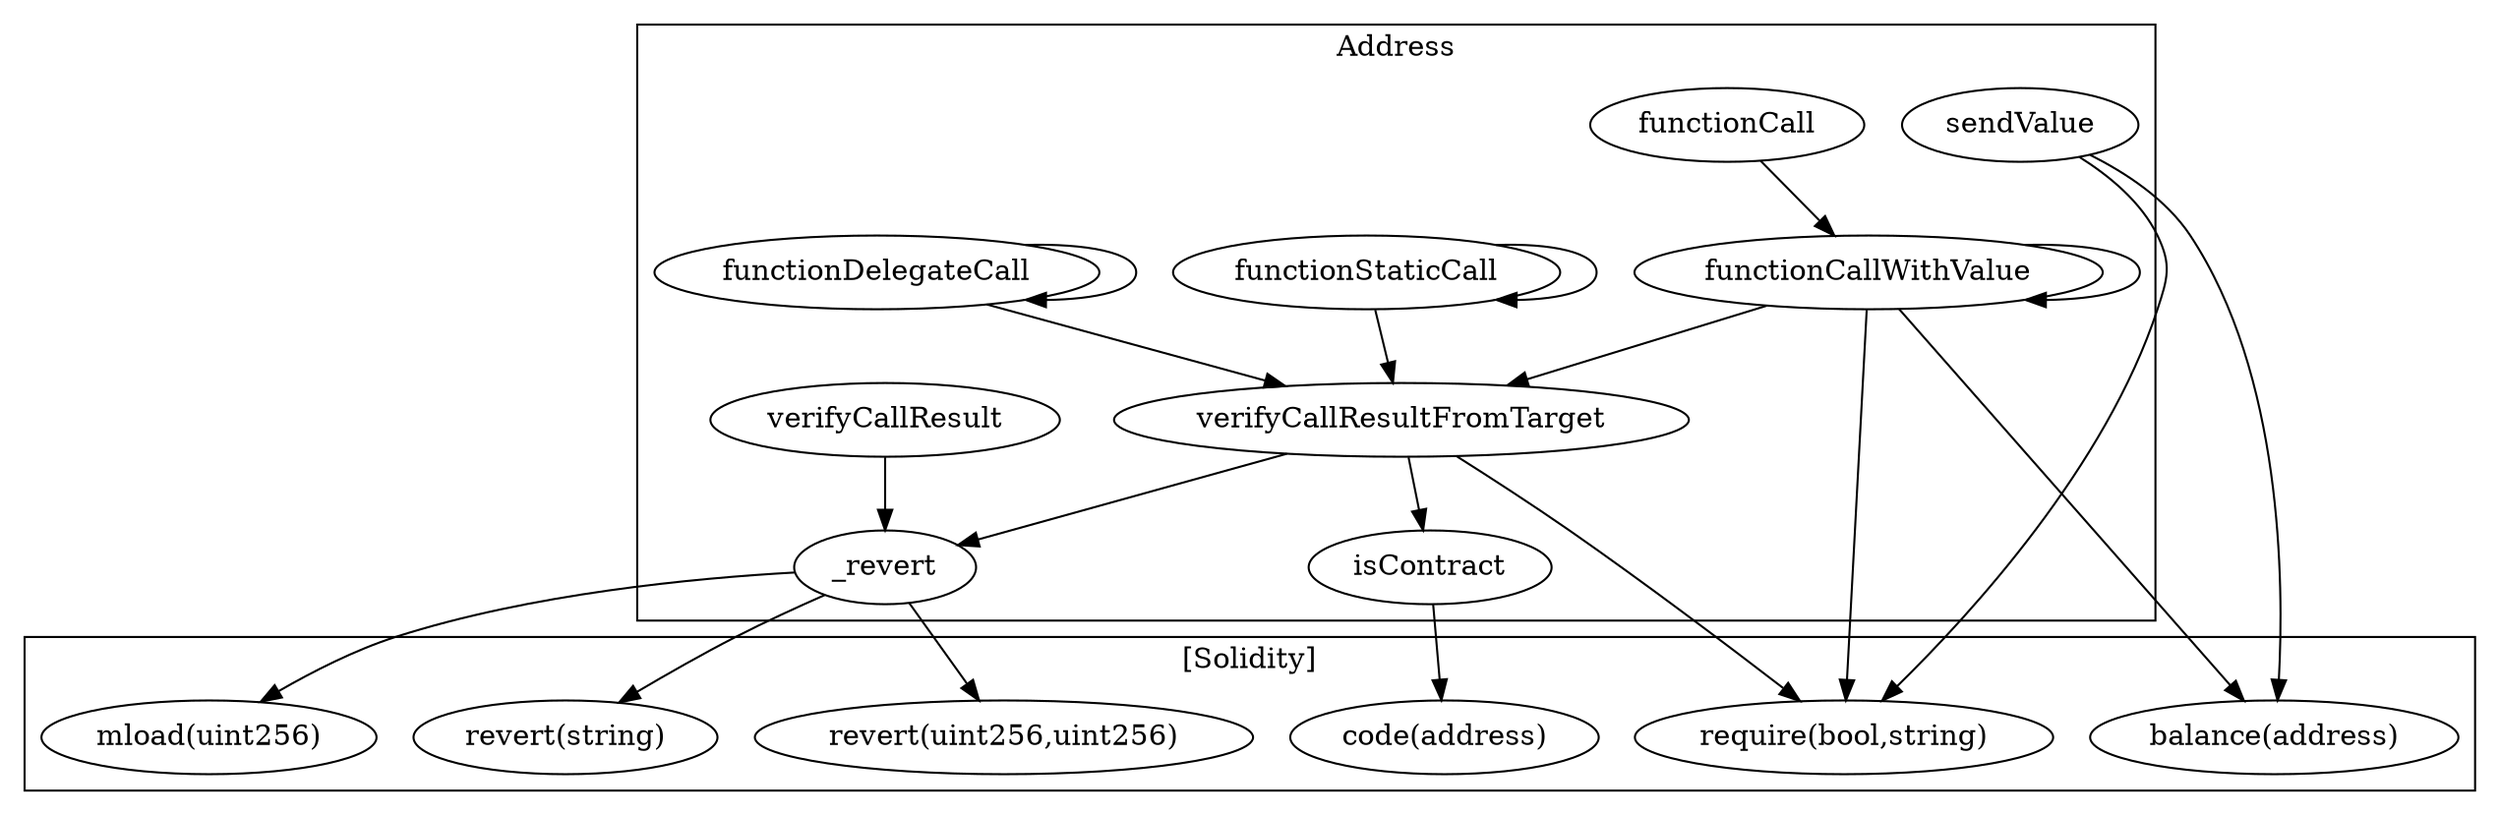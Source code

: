 strict digraph {
subgraph cluster_15865_Address {
label = "Address"
"15865_isContract" [label="isContract"]
"15865_functionDelegateCall" [label="functionDelegateCall"]
"15865_sendValue" [label="sendValue"]
"15865_verifyCallResult" [label="verifyCallResult"]
"15865_functionCallWithValue" [label="functionCallWithValue"]
"15865_verifyCallResultFromTarget" [label="verifyCallResultFromTarget"]
"15865_functionStaticCall" [label="functionStaticCall"]
"15865_functionCall" [label="functionCall"]
"15865__revert" [label="_revert"]
"15865_functionDelegateCall" -> "15865_verifyCallResultFromTarget"
"15865_verifyCallResultFromTarget" -> "15865_isContract"
"15865_functionStaticCall" -> "15865_verifyCallResultFromTarget"
"15865_functionCall" -> "15865_functionCallWithValue"
"15865_verifyCallResult" -> "15865__revert"
"15865_functionDelegateCall" -> "15865_functionDelegateCall"
"15865_verifyCallResultFromTarget" -> "15865__revert"
"15865_functionCallWithValue" -> "15865_verifyCallResultFromTarget"
"15865_functionCallWithValue" -> "15865_functionCallWithValue"
"15865_functionStaticCall" -> "15865_functionStaticCall"
}subgraph cluster_solidity {
label = "[Solidity]"
"revert(uint256,uint256)" 
"revert(string)" 
"code(address)" 
"require(bool,string)" 
"mload(uint256)" 
"balance(address)" 
"15865_isContract" -> "code(address)"
"15865_sendValue" -> "balance(address)"
"15865__revert" -> "revert(uint256,uint256)"
"15865_verifyCallResultFromTarget" -> "require(bool,string)"
"15865__revert" -> "mload(uint256)"
"15865__revert" -> "revert(string)"
"15865_functionCallWithValue" -> "balance(address)"
"15865_functionCallWithValue" -> "require(bool,string)"
"15865_sendValue" -> "require(bool,string)"
}
}